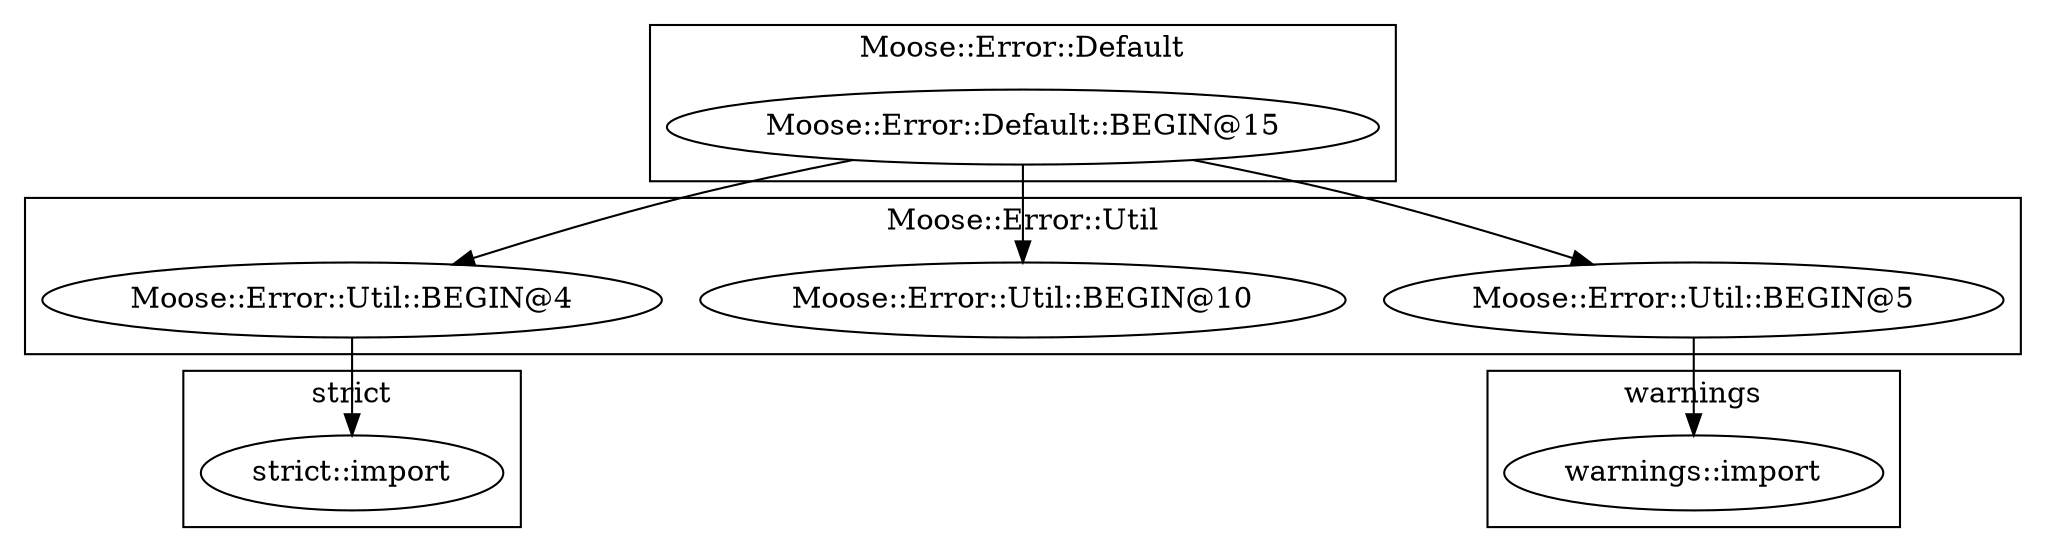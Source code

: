 digraph {
graph [overlap=false]
subgraph cluster_Moose_Error_Util {
	label="Moose::Error::Util";
	"Moose::Error::Util::BEGIN@4";
	"Moose::Error::Util::BEGIN@10";
	"Moose::Error::Util::BEGIN@5";
}
subgraph cluster_Moose_Error_Default {
	label="Moose::Error::Default";
	"Moose::Error::Default::BEGIN@15";
}
subgraph cluster_warnings {
	label="warnings";
	"warnings::import";
}
subgraph cluster_strict {
	label="strict";
	"strict::import";
}
"Moose::Error::Util::BEGIN@5" -> "warnings::import";
"Moose::Error::Util::BEGIN@4" -> "strict::import";
"Moose::Error::Default::BEGIN@15" -> "Moose::Error::Util::BEGIN@4";
"Moose::Error::Default::BEGIN@15" -> "Moose::Error::Util::BEGIN@5";
"Moose::Error::Default::BEGIN@15" -> "Moose::Error::Util::BEGIN@10";
}

